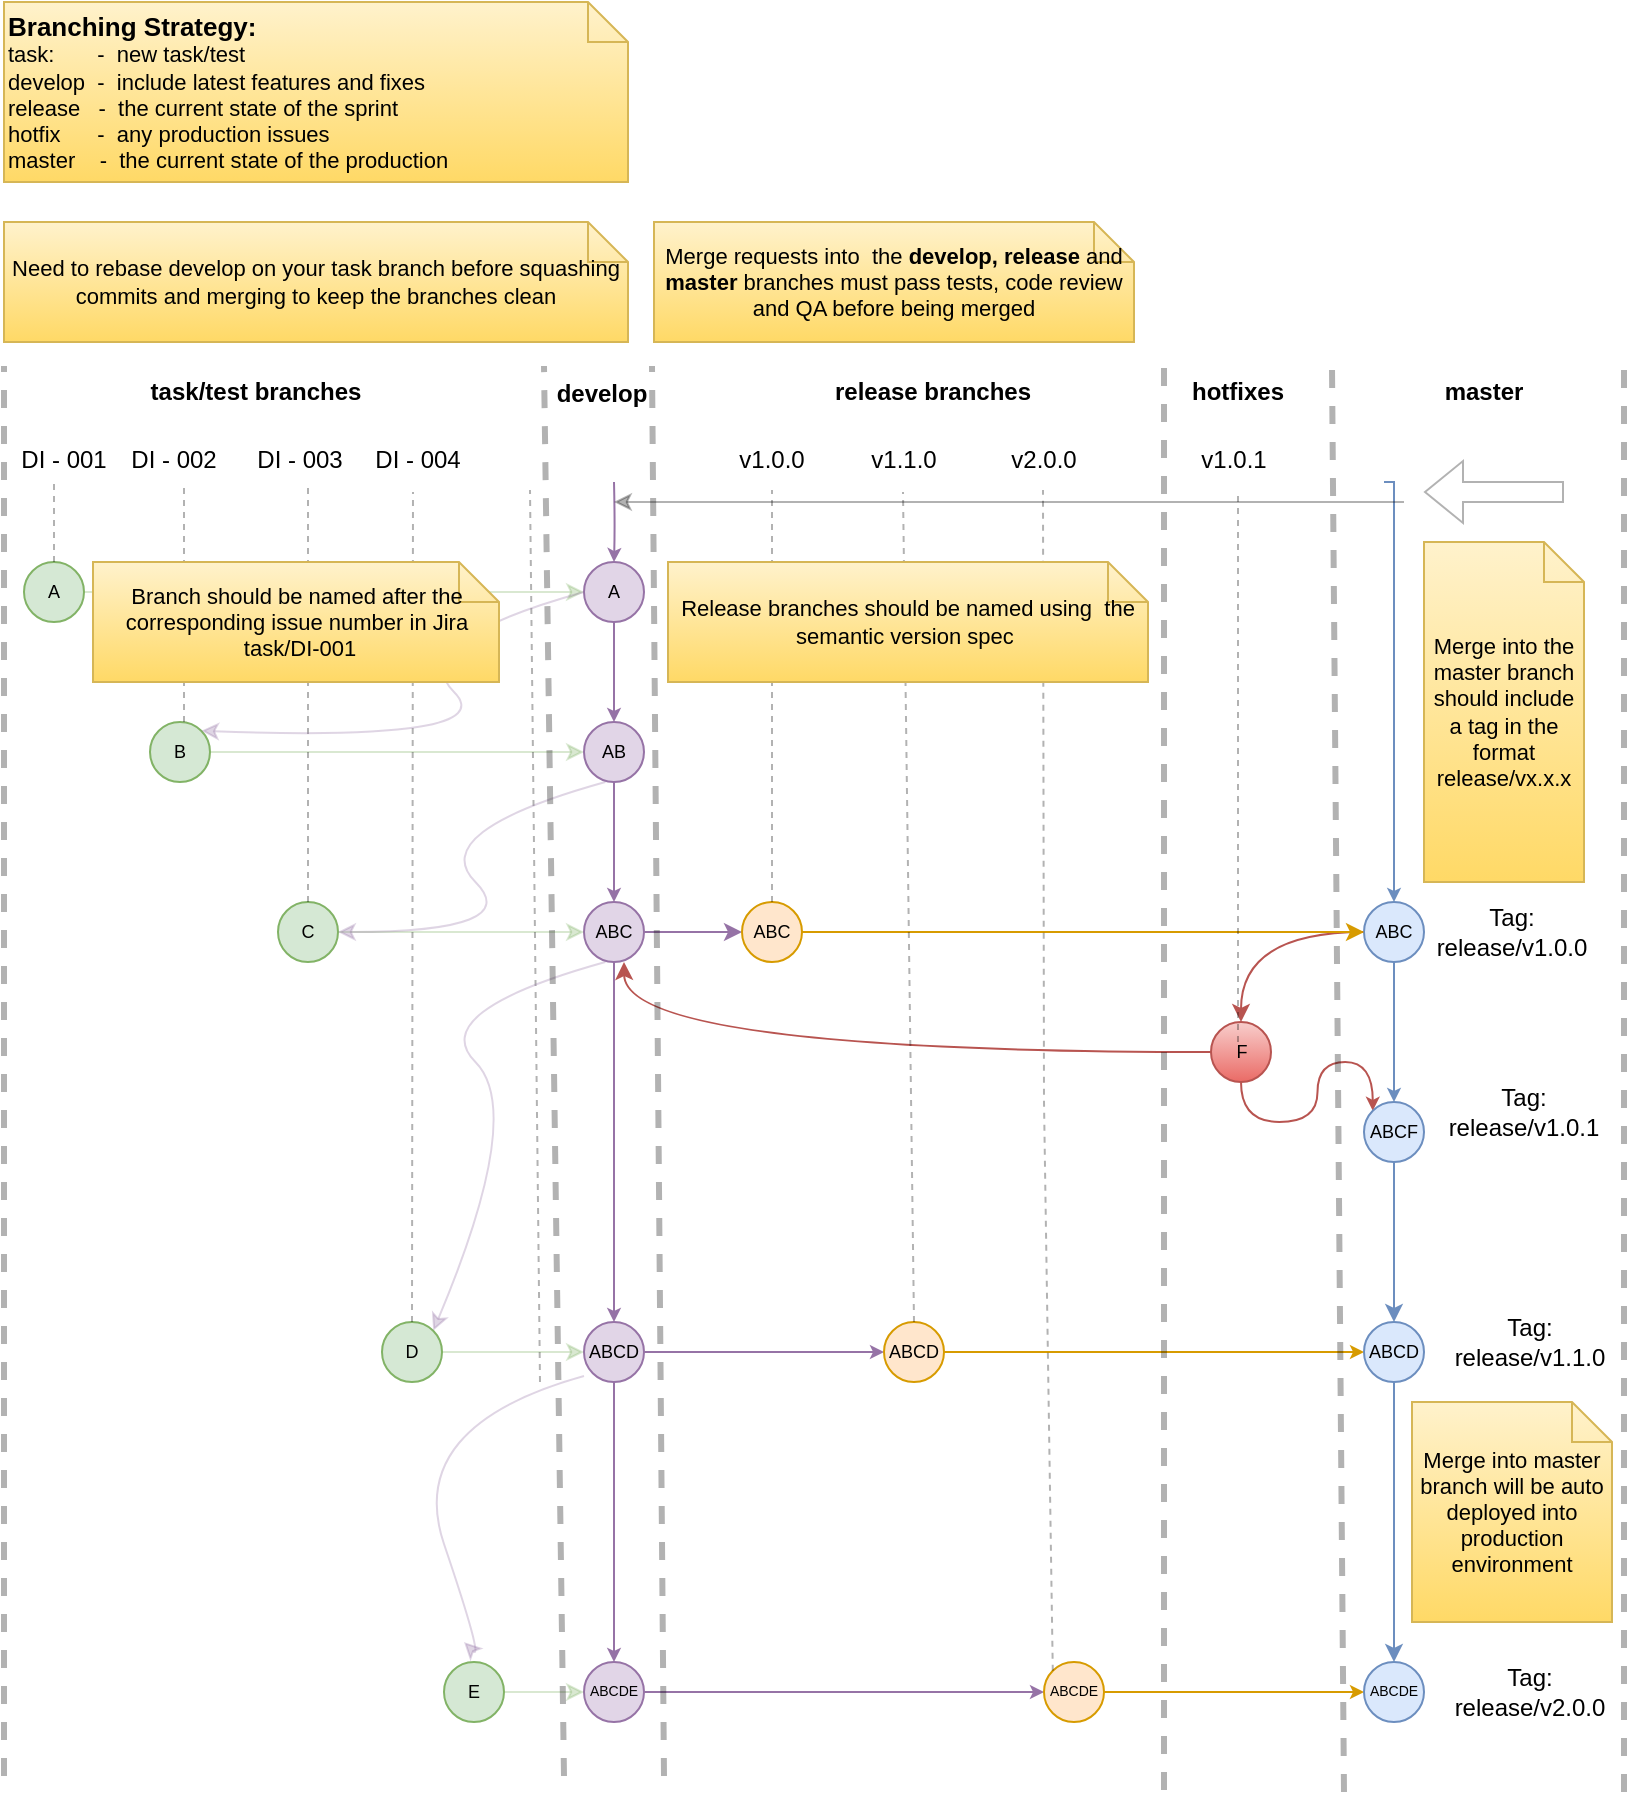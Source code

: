 <mxfile version="18.1.1" type="device"><diagram id="D_VGmMLjANu6sJYSEu1G" name="Page-1"><mxGraphModel dx="1662" dy="705" grid="1" gridSize="10" guides="1" tooltips="1" connect="1" arrows="1" fold="1" page="1" pageScale="1" pageWidth="827" pageHeight="1169" math="0" shadow="0"><root><mxCell id="0"/><mxCell id="1" parent="0"/><mxCell id="_Tkvt8Lm1Ie7-zb2WWxB-1" value="DI - 001" style="text;html=1;strokeColor=none;fillColor=none;align=center;verticalAlign=middle;whiteSpace=wrap;rounded=0;" parent="1" vertex="1"><mxGeometry x="8" y="234" width="60" height="30" as="geometry"/></mxCell><mxCell id="_Tkvt8Lm1Ie7-zb2WWxB-2" value="DI - 002" style="text;html=1;strokeColor=none;fillColor=none;align=center;verticalAlign=middle;whiteSpace=wrap;rounded=0;" parent="1" vertex="1"><mxGeometry x="63" y="234" width="60" height="30" as="geometry"/></mxCell><mxCell id="_Tkvt8Lm1Ie7-zb2WWxB-3" value="DI - 003" style="text;html=1;strokeColor=none;fillColor=none;align=center;verticalAlign=middle;whiteSpace=wrap;rounded=0;" parent="1" vertex="1"><mxGeometry x="126" y="234" width="60" height="30" as="geometry"/></mxCell><mxCell id="_Tkvt8Lm1Ie7-zb2WWxB-4" value="DI - 004" style="text;html=1;strokeColor=none;fillColor=none;align=center;verticalAlign=middle;whiteSpace=wrap;rounded=0;" parent="1" vertex="1"><mxGeometry x="185" y="234" width="60" height="30" as="geometry"/></mxCell><mxCell id="_Tkvt8Lm1Ie7-zb2WWxB-152" value="" style="edgeStyle=orthogonalEdgeStyle;curved=1;rounded=0;orthogonalLoop=1;jettySize=auto;html=1;fontSize=9;fontColor=#000000;startSize=4;endSize=4;strokeColor=#9673a6;strokeWidth=1;fillColor=#e1d5e7;" parent="1" target="_Tkvt8Lm1Ie7-zb2WWxB-9" edge="1"><mxGeometry relative="1" as="geometry"><mxPoint x="313" y="260" as="sourcePoint"/></mxGeometry></mxCell><mxCell id="_Tkvt8Lm1Ie7-zb2WWxB-153" value="" style="edgeStyle=orthogonalEdgeStyle;curved=1;rounded=0;orthogonalLoop=1;jettySize=auto;html=1;fontSize=9;fontColor=#000000;startSize=4;endSize=4;strokeColor=#9673a6;strokeWidth=1;fillColor=#e1d5e7;" parent="1" source="_Tkvt8Lm1Ie7-zb2WWxB-9" target="_Tkvt8Lm1Ie7-zb2WWxB-11" edge="1"><mxGeometry relative="1" as="geometry"/></mxCell><mxCell id="_Tkvt8Lm1Ie7-zb2WWxB-9" value="A" style="ellipse;whiteSpace=wrap;html=1;aspect=fixed;fillColor=#e1d5e7;strokeColor=#9673a6;fontSize=9;" parent="1" vertex="1"><mxGeometry x="298" y="300" width="30" height="30" as="geometry"/></mxCell><mxCell id="_Tkvt8Lm1Ie7-zb2WWxB-136" value="" style="edgeStyle=orthogonalEdgeStyle;curved=1;rounded=0;orthogonalLoop=1;jettySize=auto;html=1;fontSize=12;fontColor=#000000;strokeColor=#9673a6;strokeWidth=1;fillColor=#e1d5e7;" parent="1" source="_Tkvt8Lm1Ie7-zb2WWxB-17" target="_Tkvt8Lm1Ie7-zb2WWxB-120" edge="1"><mxGeometry relative="1" as="geometry"/></mxCell><mxCell id="_Tkvt8Lm1Ie7-zb2WWxB-155" value="" style="edgeStyle=orthogonalEdgeStyle;curved=1;rounded=0;orthogonalLoop=1;jettySize=auto;html=1;fontSize=9;fontColor=#000000;startSize=4;endSize=4;strokeColor=#9673a6;strokeWidth=1;fillColor=#e1d5e7;" parent="1" source="_Tkvt8Lm1Ie7-zb2WWxB-17" target="_Tkvt8Lm1Ie7-zb2WWxB-77" edge="1"><mxGeometry relative="1" as="geometry"/></mxCell><mxCell id="_Tkvt8Lm1Ie7-zb2WWxB-17" value="ABC" style="ellipse;whiteSpace=wrap;html=1;aspect=fixed;fillColor=#e1d5e7;strokeColor=#9673a6;fontSize=9;" parent="1" vertex="1"><mxGeometry x="298" y="470" width="30" height="30" as="geometry"/></mxCell><mxCell id="_Tkvt8Lm1Ie7-zb2WWxB-179" style="edgeStyle=orthogonalEdgeStyle;rounded=0;jumpStyle=none;jumpSize=4;orthogonalLoop=1;jettySize=auto;html=1;entryX=0;entryY=0.5;entryDx=0;entryDy=0;labelBackgroundColor=default;fontFamily=Helvetica;fontSize=7;fontColor=#000000;startArrow=none;startFill=0;endArrow=classic;strokeColor=#82b366;strokeWidth=1;opacity=30;fillColor=#d5e8d4;" parent="1" source="_Tkvt8Lm1Ie7-zb2WWxB-18" target="_Tkvt8Lm1Ie7-zb2WWxB-9" edge="1"><mxGeometry relative="1" as="geometry"/></mxCell><mxCell id="_Tkvt8Lm1Ie7-zb2WWxB-18" value="A" style="ellipse;whiteSpace=wrap;html=1;aspect=fixed;fillColor=#d5e8d4;strokeColor=#82b366;fontSize=9;" parent="1" vertex="1"><mxGeometry x="18" y="300" width="30" height="30" as="geometry"/></mxCell><mxCell id="_Tkvt8Lm1Ie7-zb2WWxB-184" style="edgeStyle=orthogonalEdgeStyle;rounded=0;jumpStyle=none;jumpSize=4;orthogonalLoop=1;jettySize=auto;html=1;entryX=0;entryY=0.5;entryDx=0;entryDy=0;labelBackgroundColor=default;fontFamily=Helvetica;fontSize=7;fontColor=#000000;startArrow=none;startFill=0;endArrow=classic;strokeColor=#82b366;strokeWidth=1;opacity=30;fillColor=#d5e8d4;" parent="1" source="_Tkvt8Lm1Ie7-zb2WWxB-22" target="_Tkvt8Lm1Ie7-zb2WWxB-11" edge="1"><mxGeometry relative="1" as="geometry"/></mxCell><mxCell id="_Tkvt8Lm1Ie7-zb2WWxB-22" value="B" style="ellipse;whiteSpace=wrap;html=1;aspect=fixed;fillColor=#d5e8d4;strokeColor=#82b366;fontSize=9;" parent="1" vertex="1"><mxGeometry x="81" y="380" width="30" height="30" as="geometry"/></mxCell><mxCell id="_Tkvt8Lm1Ie7-zb2WWxB-185" style="edgeStyle=orthogonalEdgeStyle;rounded=0;jumpStyle=none;jumpSize=4;orthogonalLoop=1;jettySize=auto;html=1;entryX=0;entryY=0.5;entryDx=0;entryDy=0;labelBackgroundColor=default;fontFamily=Helvetica;fontSize=7;fontColor=#000000;startArrow=none;startFill=0;endArrow=classic;strokeColor=#82b366;strokeWidth=1;opacity=30;fillColor=#d5e8d4;" parent="1" source="_Tkvt8Lm1Ie7-zb2WWxB-23" target="_Tkvt8Lm1Ie7-zb2WWxB-17" edge="1"><mxGeometry relative="1" as="geometry"/></mxCell><mxCell id="_Tkvt8Lm1Ie7-zb2WWxB-23" value="C" style="ellipse;whiteSpace=wrap;html=1;aspect=fixed;fillColor=#d5e8d4;strokeColor=#82b366;fontSize=9;" parent="1" vertex="1"><mxGeometry x="145" y="470" width="30" height="30" as="geometry"/></mxCell><mxCell id="_Tkvt8Lm1Ie7-zb2WWxB-36" value="&lt;span style=&quot;font-size: 12px;&quot;&gt;task/test branches&lt;/span&gt;" style="text;html=1;strokeColor=none;fillColor=none;align=center;verticalAlign=middle;whiteSpace=wrap;rounded=0;fontSize=12;fontStyle=1" parent="1" vertex="1"><mxGeometry x="19" y="200" width="230" height="30" as="geometry"/></mxCell><mxCell id="_Tkvt8Lm1Ie7-zb2WWxB-138" style="edgeStyle=orthogonalEdgeStyle;curved=1;rounded=0;orthogonalLoop=1;jettySize=auto;html=1;entryX=0.5;entryY=0;entryDx=0;entryDy=0;fontSize=12;fontColor=#000000;strokeColor=#b85450;strokeWidth=1;fillColor=#f8cecc;gradientColor=#ea6b66;" parent="1" source="_Tkvt8Lm1Ie7-zb2WWxB-45" target="_Tkvt8Lm1Ie7-zb2WWxB-125" edge="1"><mxGeometry relative="1" as="geometry"/></mxCell><mxCell id="_Tkvt8Lm1Ie7-zb2WWxB-144" value="" style="edgeStyle=orthogonalEdgeStyle;curved=1;rounded=0;orthogonalLoop=1;jettySize=auto;html=1;fontSize=12;fontColor=#000000;startSize=4;endSize=4;strokeColor=#6c8ebf;strokeWidth=1;entryX=0.5;entryY=0;entryDx=0;entryDy=0;fillColor=#dae8fc;" parent="1" source="_Tkvt8Lm1Ie7-zb2WWxB-45" target="_Tkvt8Lm1Ie7-zb2WWxB-139" edge="1"><mxGeometry relative="1" as="geometry"/></mxCell><mxCell id="_Tkvt8Lm1Ie7-zb2WWxB-45" value="ABC" style="ellipse;whiteSpace=wrap;html=1;aspect=fixed;fillColor=#dae8fc;strokeColor=#6c8ebf;fontSize=9;" parent="1" vertex="1"><mxGeometry x="688" y="470" width="30" height="30" as="geometry"/></mxCell><mxCell id="_Tkvt8Lm1Ie7-zb2WWxB-66" value="" style="edgeStyle=orthogonalEdgeStyle;rounded=0;orthogonalLoop=1;jettySize=auto;html=1;strokeWidth=1;entryX=0.5;entryY=0;entryDx=0;entryDy=0;fillColor=#dae8fc;strokeColor=#6c8ebf;endSize=4;startSize=4;" parent="1" target="_Tkvt8Lm1Ie7-zb2WWxB-45" edge="1"><mxGeometry relative="1" as="geometry"><mxPoint x="698" y="260" as="sourcePoint"/><mxPoint x="702" y="340" as="targetPoint"/><Array as="points"><mxPoint x="703" y="260"/></Array></mxGeometry></mxCell><mxCell id="_Tkvt8Lm1Ie7-zb2WWxB-154" value="" style="edgeStyle=orthogonalEdgeStyle;curved=1;rounded=0;orthogonalLoop=1;jettySize=auto;html=1;fontSize=9;fontColor=#000000;startSize=4;endSize=4;strokeColor=#9673a6;strokeWidth=1;fillColor=#e1d5e7;" parent="1" source="_Tkvt8Lm1Ie7-zb2WWxB-11" target="_Tkvt8Lm1Ie7-zb2WWxB-17" edge="1"><mxGeometry relative="1" as="geometry"/></mxCell><mxCell id="_Tkvt8Lm1Ie7-zb2WWxB-11" value="AB" style="ellipse;whiteSpace=wrap;html=1;aspect=fixed;fillColor=#e1d5e7;strokeColor=#9673a6;fontSize=9;" parent="1" vertex="1"><mxGeometry x="298" y="380" width="30" height="30" as="geometry"/></mxCell><mxCell id="_Tkvt8Lm1Ie7-zb2WWxB-156" value="" style="edgeStyle=orthogonalEdgeStyle;curved=1;rounded=0;orthogonalLoop=1;jettySize=auto;html=1;fontSize=9;fontColor=#000000;startSize=4;endSize=4;strokeColor=#9673a6;strokeWidth=1;fillColor=#e1d5e7;" parent="1" source="_Tkvt8Lm1Ie7-zb2WWxB-77" target="_Tkvt8Lm1Ie7-zb2WWxB-145" edge="1"><mxGeometry relative="1" as="geometry"/></mxCell><mxCell id="_Tkvt8Lm1Ie7-zb2WWxB-158" value="" style="edgeStyle=orthogonalEdgeStyle;curved=1;rounded=0;orthogonalLoop=1;jettySize=auto;html=1;fontSize=9;fontColor=#000000;startSize=4;endSize=4;strokeColor=#9673a6;strokeWidth=1;fillColor=#e1d5e7;" parent="1" source="_Tkvt8Lm1Ie7-zb2WWxB-77" target="_Tkvt8Lm1Ie7-zb2WWxB-83" edge="1"><mxGeometry relative="1" as="geometry"/></mxCell><mxCell id="_Tkvt8Lm1Ie7-zb2WWxB-77" value="ABCD" style="ellipse;whiteSpace=wrap;html=1;aspect=fixed;fillColor=#e1d5e7;strokeColor=#9673a6;fontSize=9;" parent="1" vertex="1"><mxGeometry x="298" y="680" width="30" height="30" as="geometry"/></mxCell><mxCell id="_Tkvt8Lm1Ie7-zb2WWxB-186" style="edgeStyle=orthogonalEdgeStyle;rounded=0;jumpStyle=none;jumpSize=4;orthogonalLoop=1;jettySize=auto;html=1;labelBackgroundColor=default;fontFamily=Helvetica;fontSize=7;fontColor=#000000;startArrow=none;startFill=0;endArrow=classic;strokeColor=#82b366;strokeWidth=1;opacity=30;entryX=0;entryY=0.5;entryDx=0;entryDy=0;fillColor=#d5e8d4;" parent="1" source="_Tkvt8Lm1Ie7-zb2WWxB-81" target="_Tkvt8Lm1Ie7-zb2WWxB-77" edge="1"><mxGeometry relative="1" as="geometry"><mxPoint x="278" y="635" as="targetPoint"/></mxGeometry></mxCell><mxCell id="_Tkvt8Lm1Ie7-zb2WWxB-81" value="D" style="ellipse;whiteSpace=wrap;html=1;aspect=fixed;fillColor=#d5e8d4;strokeColor=#82b366;fontSize=9;" parent="1" vertex="1"><mxGeometry x="197" y="680" width="30" height="30" as="geometry"/></mxCell><mxCell id="_Tkvt8Lm1Ie7-zb2WWxB-163" style="edgeStyle=orthogonalEdgeStyle;curved=1;rounded=0;orthogonalLoop=1;jettySize=auto;html=1;fontSize=9;fontColor=#000000;startSize=4;endSize=4;strokeColor=#d79b00;strokeWidth=1;fillColor=#ffe6cc;" parent="1" source="_Tkvt8Lm1Ie7-zb2WWxB-83" target="_Tkvt8Lm1Ie7-zb2WWxB-147" edge="1"><mxGeometry relative="1" as="geometry"/></mxCell><mxCell id="_Tkvt8Lm1Ie7-zb2WWxB-83" value="&lt;font style=&quot;font-size: 9px;&quot;&gt;ABCD&lt;/font&gt;" style="ellipse;whiteSpace=wrap;html=1;aspect=fixed;fillColor=#ffe6cc;strokeColor=#d79b00;fontSize=9;" parent="1" vertex="1"><mxGeometry x="448" y="680" width="30" height="30" as="geometry"/></mxCell><mxCell id="_Tkvt8Lm1Ie7-zb2WWxB-118" value="&lt;b&gt;release branches&lt;/b&gt;" style="text;html=1;strokeColor=none;fillColor=none;align=center;verticalAlign=middle;whiteSpace=wrap;rounded=0;" parent="1" vertex="1"><mxGeometry x="407" y="200" width="131" height="30" as="geometry"/></mxCell><mxCell id="_Tkvt8Lm1Ie7-zb2WWxB-137" style="edgeStyle=orthogonalEdgeStyle;rounded=0;orthogonalLoop=1;jettySize=auto;html=1;entryX=0;entryY=0.5;entryDx=0;entryDy=0;fontSize=12;fontColor=#000000;strokeColor=#d79b00;strokeWidth=1;fillColor=#ffe6cc;" parent="1" source="_Tkvt8Lm1Ie7-zb2WWxB-120" target="_Tkvt8Lm1Ie7-zb2WWxB-45" edge="1"><mxGeometry relative="1" as="geometry"/></mxCell><mxCell id="_Tkvt8Lm1Ie7-zb2WWxB-120" value="ABC" style="ellipse;whiteSpace=wrap;html=1;aspect=fixed;fillColor=#ffe6cc;strokeColor=#d79b00;fontSize=9;" parent="1" vertex="1"><mxGeometry x="377" y="470" width="30" height="30" as="geometry"/></mxCell><mxCell id="_Tkvt8Lm1Ie7-zb2WWxB-121" value="v1.0.0" style="text;html=1;strokeColor=none;fillColor=none;align=center;verticalAlign=middle;whiteSpace=wrap;rounded=0;" parent="1" vertex="1"><mxGeometry x="362" y="234" width="60" height="30" as="geometry"/></mxCell><mxCell id="_Tkvt8Lm1Ie7-zb2WWxB-122" value="v1.1.0" style="text;html=1;strokeColor=none;fillColor=none;align=center;verticalAlign=middle;whiteSpace=wrap;rounded=0;" parent="1" vertex="1"><mxGeometry x="428" y="234" width="60" height="30" as="geometry"/></mxCell><mxCell id="_Tkvt8Lm1Ie7-zb2WWxB-123" value="v2.0.0" style="text;html=1;strokeColor=none;fillColor=none;align=center;verticalAlign=middle;whiteSpace=wrap;rounded=0;" parent="1" vertex="1"><mxGeometry x="498" y="234" width="60" height="30" as="geometry"/></mxCell><mxCell id="_Tkvt8Lm1Ie7-zb2WWxB-124" value="v1.0.1" style="text;html=1;strokeColor=none;fillColor=none;align=center;verticalAlign=middle;whiteSpace=wrap;rounded=0;" parent="1" vertex="1"><mxGeometry x="592.5" y="234" width="60" height="30" as="geometry"/></mxCell><mxCell id="_Tkvt8Lm1Ie7-zb2WWxB-150" value="" style="edgeStyle=orthogonalEdgeStyle;curved=1;rounded=0;orthogonalLoop=1;jettySize=auto;html=1;fontSize=9;fontColor=#000000;startSize=4;endSize=4;strokeColor=#b85450;strokeWidth=1;entryX=0;entryY=0;entryDx=0;entryDy=0;fillColor=#f8cecc;exitX=0.5;exitY=1;exitDx=0;exitDy=0;gradientColor=#ea6b66;" parent="1" source="_Tkvt8Lm1Ie7-zb2WWxB-125" target="_Tkvt8Lm1Ie7-zb2WWxB-139" edge="1"><mxGeometry relative="1" as="geometry"><mxPoint x="609.5" y="660" as="targetPoint"/></mxGeometry></mxCell><mxCell id="_Tkvt8Lm1Ie7-zb2WWxB-219" style="edgeStyle=orthogonalEdgeStyle;rounded=0;jumpStyle=none;jumpSize=4;orthogonalLoop=1;jettySize=auto;html=1;labelBackgroundColor=default;fontFamily=Helvetica;fontSize=13;fontColor=#000000;startArrow=none;startFill=0;endArrow=classic;strokeColor=#B85450;strokeWidth=1;curved=1;fillColor=#f8cecc;gradientColor=#ea6b66;" parent="1" source="_Tkvt8Lm1Ie7-zb2WWxB-125" edge="1"><mxGeometry relative="1" as="geometry"><mxPoint x="318" y="500" as="targetPoint"/></mxGeometry></mxCell><mxCell id="_Tkvt8Lm1Ie7-zb2WWxB-125" value="F" style="ellipse;whiteSpace=wrap;html=1;aspect=fixed;fillColor=#f8cecc;fontSize=9;gradientColor=#ea6b66;strokeColor=#b85450;" parent="1" vertex="1"><mxGeometry x="611.5" y="530" width="30" height="30" as="geometry"/></mxCell><mxCell id="_Tkvt8Lm1Ie7-zb2WWxB-128" value="Tag: release/v1.0.0" style="text;html=1;strokeColor=none;fillColor=none;align=center;verticalAlign=middle;whiteSpace=wrap;rounded=0;fontSize=12;fontColor=#000000;" parent="1" vertex="1"><mxGeometry x="732" y="470" width="60" height="30" as="geometry"/></mxCell><mxCell id="_Tkvt8Lm1Ie7-zb2WWxB-202" style="edgeStyle=orthogonalEdgeStyle;rounded=0;jumpStyle=none;jumpSize=4;orthogonalLoop=1;jettySize=auto;html=1;entryX=0.5;entryY=0;entryDx=0;entryDy=0;labelBackgroundColor=default;fontFamily=Helvetica;fontSize=11;fontColor=#000000;startArrow=none;startFill=0;endArrow=classic;strokeColor=#6c8ebf;strokeWidth=1;fillColor=#dae8fc;gradientColor=#7ea6e0;" parent="1" source="_Tkvt8Lm1Ie7-zb2WWxB-139" target="_Tkvt8Lm1Ie7-zb2WWxB-147" edge="1"><mxGeometry relative="1" as="geometry"/></mxCell><mxCell id="_Tkvt8Lm1Ie7-zb2WWxB-139" value="ABCF" style="ellipse;whiteSpace=wrap;html=1;aspect=fixed;fillColor=#dae8fc;strokeColor=#6c8ebf;fontSize=9;" parent="1" vertex="1"><mxGeometry x="688" y="570" width="30" height="30" as="geometry"/></mxCell><mxCell id="_Tkvt8Lm1Ie7-zb2WWxB-142" value="Tag: release/v1.0.1" style="text;html=1;strokeColor=none;fillColor=none;align=center;verticalAlign=middle;whiteSpace=wrap;rounded=0;fontSize=12;fontColor=#000000;" parent="1" vertex="1"><mxGeometry x="738" y="560" width="60" height="30" as="geometry"/></mxCell><mxCell id="_Tkvt8Lm1Ie7-zb2WWxB-160" value="" style="edgeStyle=orthogonalEdgeStyle;curved=1;rounded=0;orthogonalLoop=1;jettySize=auto;html=1;fontSize=9;fontColor=#000000;startSize=4;endSize=4;strokeColor=#9673a6;strokeWidth=1;entryX=0;entryY=0.5;entryDx=0;entryDy=0;fillColor=#e1d5e7;" parent="1" source="_Tkvt8Lm1Ie7-zb2WWxB-145" target="_Tkvt8Lm1Ie7-zb2WWxB-146" edge="1"><mxGeometry relative="1" as="geometry"><mxPoint x="408" y="655" as="targetPoint"/></mxGeometry></mxCell><mxCell id="_Tkvt8Lm1Ie7-zb2WWxB-145" value="ABCDE" style="ellipse;whiteSpace=wrap;html=1;aspect=fixed;fillColor=#e1d5e7;strokeColor=#9673a6;fontSize=7;" parent="1" vertex="1"><mxGeometry x="298" y="850" width="30" height="30" as="geometry"/></mxCell><mxCell id="_Tkvt8Lm1Ie7-zb2WWxB-164" style="edgeStyle=orthogonalEdgeStyle;curved=1;rounded=0;orthogonalLoop=1;jettySize=auto;html=1;entryX=0;entryY=0.5;entryDx=0;entryDy=0;fontSize=9;fontColor=#000000;startSize=4;endSize=4;strokeColor=#d79b00;strokeWidth=1;fillColor=#ffe6cc;" parent="1" source="_Tkvt8Lm1Ie7-zb2WWxB-146" target="_Tkvt8Lm1Ie7-zb2WWxB-148" edge="1"><mxGeometry relative="1" as="geometry"/></mxCell><mxCell id="_Tkvt8Lm1Ie7-zb2WWxB-146" value="&lt;font style=&quot;font-size: 7px;&quot;&gt;ABCDE&lt;/font&gt;" style="ellipse;whiteSpace=wrap;html=1;aspect=fixed;fillColor=#ffe6cc;strokeColor=#d79b00;fontSize=7;" parent="1" vertex="1"><mxGeometry x="528" y="850" width="30" height="30" as="geometry"/></mxCell><mxCell id="_Tkvt8Lm1Ie7-zb2WWxB-203" style="edgeStyle=orthogonalEdgeStyle;rounded=0;jumpStyle=none;jumpSize=4;orthogonalLoop=1;jettySize=auto;html=1;labelBackgroundColor=default;fontFamily=Helvetica;fontSize=11;fontColor=#000000;startArrow=none;startFill=0;endArrow=classic;strokeColor=#6c8ebf;strokeWidth=1;fillColor=#dae8fc;gradientColor=#7ea6e0;" parent="1" source="_Tkvt8Lm1Ie7-zb2WWxB-147" target="_Tkvt8Lm1Ie7-zb2WWxB-148" edge="1"><mxGeometry relative="1" as="geometry"/></mxCell><mxCell id="_Tkvt8Lm1Ie7-zb2WWxB-147" value="ABCD" style="ellipse;whiteSpace=wrap;html=1;aspect=fixed;fillColor=#dae8fc;strokeColor=#6c8ebf;fontSize=9;" parent="1" vertex="1"><mxGeometry x="688" y="680" width="30" height="30" as="geometry"/></mxCell><mxCell id="_Tkvt8Lm1Ie7-zb2WWxB-148" value="ABCDE" style="ellipse;whiteSpace=wrap;html=1;aspect=fixed;fillColor=#dae8fc;strokeColor=#6c8ebf;fontSize=7;" parent="1" vertex="1"><mxGeometry x="688" y="850" width="30" height="30" as="geometry"/></mxCell><mxCell id="_Tkvt8Lm1Ie7-zb2WWxB-204" style="edgeStyle=orthogonalEdgeStyle;rounded=0;jumpStyle=none;jumpSize=4;orthogonalLoop=1;jettySize=auto;html=1;entryX=0;entryY=0.5;entryDx=0;entryDy=0;labelBackgroundColor=default;fontFamily=Helvetica;fontSize=11;fontColor=#000000;startArrow=none;startFill=0;endArrow=classic;strokeColor=#82b366;strokeWidth=1;fillColor=#d5e8d4;gradientColor=#97d077;opacity=30;" parent="1" source="_Tkvt8Lm1Ie7-zb2WWxB-162" target="_Tkvt8Lm1Ie7-zb2WWxB-145" edge="1"><mxGeometry relative="1" as="geometry"/></mxCell><mxCell id="_Tkvt8Lm1Ie7-zb2WWxB-162" value="E" style="ellipse;whiteSpace=wrap;html=1;aspect=fixed;fillColor=#d5e8d4;strokeColor=#82b366;fontSize=9;" parent="1" vertex="1"><mxGeometry x="228" y="850" width="30" height="30" as="geometry"/></mxCell><mxCell id="_Tkvt8Lm1Ie7-zb2WWxB-170" value="" style="endArrow=none;dashed=1;html=1;rounded=0;labelBackgroundColor=default;fontFamily=Helvetica;fontSize=7;fontColor=#000000;startSize=4;endSize=4;strokeColor=default;strokeWidth=1;shape=connector;exitX=0.5;exitY=0;exitDx=0;exitDy=0;entryX=0.5;entryY=1;entryDx=0;entryDy=0;opacity=30;" parent="1" source="_Tkvt8Lm1Ie7-zb2WWxB-120" target="_Tkvt8Lm1Ie7-zb2WWxB-121" edge="1"><mxGeometry width="50" height="50" relative="1" as="geometry"><mxPoint x="378" y="320" as="sourcePoint"/><mxPoint x="428" y="270" as="targetPoint"/></mxGeometry></mxCell><mxCell id="_Tkvt8Lm1Ie7-zb2WWxB-171" value="" style="endArrow=none;dashed=1;html=1;labelBackgroundColor=default;fontFamily=Helvetica;fontSize=7;fontColor=#000000;startSize=4;endSize=4;strokeColor=default;strokeWidth=1;shape=connector;exitX=0.5;exitY=0;exitDx=0;exitDy=0;entryX=0.5;entryY=1;entryDx=0;entryDy=0;jumpSize=4;jumpStyle=none;rounded=0;opacity=30;" parent="1" source="_Tkvt8Lm1Ie7-zb2WWxB-83" edge="1"><mxGeometry width="50" height="50" relative="1" as="geometry"><mxPoint x="457.5" y="470" as="sourcePoint"/><mxPoint x="457.5" y="265" as="targetPoint"/></mxGeometry></mxCell><mxCell id="_Tkvt8Lm1Ie7-zb2WWxB-172" value="" style="endArrow=none;dashed=1;html=1;rounded=0;labelBackgroundColor=default;fontFamily=Helvetica;fontSize=7;fontColor=#000000;startSize=4;endSize=4;strokeColor=default;strokeWidth=1;shape=connector;entryX=0.5;entryY=1;entryDx=0;entryDy=0;jumpSize=4;jumpStyle=none;opacity=30;exitX=0;exitY=0;exitDx=0;exitDy=0;" parent="1" source="_Tkvt8Lm1Ie7-zb2WWxB-146" edge="1"><mxGeometry width="50" height="50" relative="1" as="geometry"><mxPoint x="528" y="710" as="sourcePoint"/><mxPoint x="527.5" y="264" as="targetPoint"/><Array as="points"><mxPoint x="528" y="570"/></Array></mxGeometry></mxCell><mxCell id="_Tkvt8Lm1Ie7-zb2WWxB-173" value="" style="endArrow=none;dashed=1;html=1;labelBackgroundColor=default;fontFamily=Helvetica;fontSize=7;fontColor=#000000;startSize=4;endSize=4;strokeColor=default;strokeWidth=1;shape=connector;entryX=0.5;entryY=1;entryDx=0;entryDy=0;jumpSize=4;jumpStyle=none;rounded=0;opacity=30;" parent="1" edge="1"><mxGeometry width="50" height="50" relative="1" as="geometry"><mxPoint x="625" y="540" as="sourcePoint"/><mxPoint x="625" y="264" as="targetPoint"/></mxGeometry></mxCell><mxCell id="_Tkvt8Lm1Ie7-zb2WWxB-174" value="" style="endArrow=none;dashed=1;html=1;rounded=0;labelBackgroundColor=default;fontFamily=Helvetica;fontSize=7;fontColor=#000000;startSize=4;endSize=4;strokeColor=default;strokeWidth=1;shape=connector;exitX=0.5;exitY=0;exitDx=0;exitDy=0;entryX=0.5;entryY=1;entryDx=0;entryDy=0;opacity=30;" parent="1" source="_Tkvt8Lm1Ie7-zb2WWxB-81" edge="1"><mxGeometry width="50" height="50" relative="1" as="geometry"><mxPoint x="212.5" y="470" as="sourcePoint"/><mxPoint x="212.5" y="265" as="targetPoint"/></mxGeometry></mxCell><mxCell id="_Tkvt8Lm1Ie7-zb2WWxB-175" value="" style="endArrow=none;dashed=1;html=1;rounded=0;labelBackgroundColor=default;fontFamily=Helvetica;fontSize=7;fontColor=#000000;startSize=4;endSize=4;strokeColor=default;strokeWidth=1;shape=connector;opacity=30;" parent="1" edge="1"><mxGeometry width="50" height="50" relative="1" as="geometry"><mxPoint x="160" y="470" as="sourcePoint"/><mxPoint x="160" y="260" as="targetPoint"/></mxGeometry></mxCell><mxCell id="_Tkvt8Lm1Ie7-zb2WWxB-176" value="" style="endArrow=none;dashed=1;html=1;rounded=0;labelBackgroundColor=default;fontFamily=Helvetica;fontSize=7;fontColor=#000000;startSize=4;endSize=4;strokeColor=default;strokeWidth=1;shape=connector;opacity=30;" parent="1" edge="1"><mxGeometry width="50" height="50" relative="1" as="geometry"><mxPoint x="98" y="380" as="sourcePoint"/><mxPoint x="98" y="260" as="targetPoint"/></mxGeometry></mxCell><mxCell id="_Tkvt8Lm1Ie7-zb2WWxB-177" value="" style="endArrow=none;dashed=1;html=1;rounded=0;labelBackgroundColor=default;fontFamily=Helvetica;fontSize=7;fontColor=#000000;startSize=4;endSize=4;strokeColor=default;strokeWidth=1;shape=connector;opacity=30;" parent="1" edge="1"><mxGeometry width="50" height="50" relative="1" as="geometry"><mxPoint x="33" y="300" as="sourcePoint"/><mxPoint x="33" y="260" as="targetPoint"/></mxGeometry></mxCell><mxCell id="_Tkvt8Lm1Ie7-zb2WWxB-178" value="" style="endArrow=none;dashed=1;html=1;rounded=0;labelBackgroundColor=default;fontFamily=Helvetica;fontSize=7;fontColor=#000000;startSize=4;endSize=4;strokeColor=default;strokeWidth=1;shape=connector;entryX=0.5;entryY=1;entryDx=0;entryDy=0;opacity=30;" parent="1" edge="1"><mxGeometry width="50" height="50" relative="1" as="geometry"><mxPoint x="276" y="710" as="sourcePoint"/><mxPoint x="271" y="264" as="targetPoint"/></mxGeometry></mxCell><mxCell id="_Tkvt8Lm1Ie7-zb2WWxB-182" value="" style="curved=1;endArrow=classic;html=1;rounded=0;labelBackgroundColor=default;fontFamily=Helvetica;fontSize=7;fontColor=#000000;strokeColor=#9673a6;strokeWidth=1;opacity=30;jumpStyle=none;jumpSize=4;exitX=0;exitY=0.5;exitDx=0;exitDy=0;entryX=1;entryY=0;entryDx=0;entryDy=0;fillColor=#e1d5e7;" parent="1" source="_Tkvt8Lm1Ie7-zb2WWxB-9" target="_Tkvt8Lm1Ie7-zb2WWxB-22" edge="1"><mxGeometry width="50" height="50" relative="1" as="geometry"><mxPoint x="258" y="340" as="sourcePoint"/><mxPoint x="208" y="390" as="targetPoint"/><Array as="points"><mxPoint x="208" y="340"/><mxPoint x="258" y="390"/></Array></mxGeometry></mxCell><mxCell id="_Tkvt8Lm1Ie7-zb2WWxB-183" value="" style="curved=1;endArrow=classic;html=1;rounded=0;labelBackgroundColor=default;fontFamily=Helvetica;fontSize=7;fontColor=#000000;strokeColor=#9673a6;strokeWidth=1;opacity=30;jumpStyle=none;jumpSize=4;exitX=0;exitY=0.5;exitDx=0;exitDy=0;entryX=1;entryY=0.5;entryDx=0;entryDy=0;fillColor=#e1d5e7;" parent="1" target="_Tkvt8Lm1Ie7-zb2WWxB-23" edge="1"><mxGeometry width="50" height="50" relative="1" as="geometry"><mxPoint x="308.7" y="410" as="sourcePoint"/><mxPoint x="117.307" y="479.393" as="targetPoint"/><Array as="points"><mxPoint x="218.7" y="435"/><mxPoint x="268.7" y="485"/></Array></mxGeometry></mxCell><mxCell id="_Tkvt8Lm1Ie7-zb2WWxB-187" value="" style="curved=1;endArrow=classic;html=1;rounded=0;labelBackgroundColor=default;fontFamily=Helvetica;fontSize=7;fontColor=#000000;strokeColor=#9673a6;strokeWidth=1;opacity=30;jumpStyle=none;jumpSize=4;exitX=0;exitY=0.5;exitDx=0;exitDy=0;entryX=1;entryY=0;entryDx=0;entryDy=0;fillColor=#e1d5e7;" parent="1" target="_Tkvt8Lm1Ie7-zb2WWxB-81" edge="1"><mxGeometry width="50" height="50" relative="1" as="geometry"><mxPoint x="308.7" y="500" as="sourcePoint"/><mxPoint x="175" y="575" as="targetPoint"/><Array as="points"><mxPoint x="218.7" y="525"/><mxPoint x="268.7" y="575"/></Array></mxGeometry></mxCell><mxCell id="_Tkvt8Lm1Ie7-zb2WWxB-188" value="" style="curved=1;endArrow=classic;html=1;rounded=0;labelBackgroundColor=default;fontFamily=Helvetica;fontSize=7;fontColor=#000000;strokeColor=#9673a6;strokeWidth=1;opacity=30;jumpStyle=none;jumpSize=4;exitX=0;exitY=0.5;exitDx=0;exitDy=0;fillColor=#e1d5e7;" parent="1" edge="1"><mxGeometry width="50" height="50" relative="1" as="geometry"><mxPoint x="298.0" y="707" as="sourcePoint"/><mxPoint x="238" y="840" as="targetPoint"/><Array as="points"><mxPoint x="208" y="732"/><mxPoint x="248" y="850"/></Array></mxGeometry></mxCell><mxCell id="_Tkvt8Lm1Ie7-zb2WWxB-189" value="Tag: release/v1.1.0" style="text;html=1;strokeColor=none;fillColor=none;align=center;verticalAlign=middle;whiteSpace=wrap;rounded=0;fontSize=12;fontColor=#000000;" parent="1" vertex="1"><mxGeometry x="741" y="675" width="60" height="30" as="geometry"/></mxCell><mxCell id="_Tkvt8Lm1Ie7-zb2WWxB-190" value="Tag: release/v2.0.0" style="text;html=1;strokeColor=none;fillColor=none;align=center;verticalAlign=middle;whiteSpace=wrap;rounded=0;fontSize=12;fontColor=#000000;" parent="1" vertex="1"><mxGeometry x="741" y="850" width="60" height="30" as="geometry"/></mxCell><mxCell id="_Tkvt8Lm1Ie7-zb2WWxB-191" value="" style="endArrow=classic;html=1;rounded=0;labelBackgroundColor=default;fontFamily=Helvetica;fontSize=7;fontColor=#000000;strokeColor=default;strokeWidth=1;opacity=30;jumpStyle=none;jumpSize=4;" parent="1" edge="1"><mxGeometry width="50" height="50" relative="1" as="geometry"><mxPoint x="708" y="270" as="sourcePoint"/><mxPoint x="313" y="270" as="targetPoint"/></mxGeometry></mxCell><mxCell id="_Tkvt8Lm1Ie7-zb2WWxB-193" value="" style="shape=flexArrow;endArrow=classic;html=1;rounded=0;labelBackgroundColor=default;fontFamily=Helvetica;fontSize=11;fontColor=#000000;strokeColor=default;strokeWidth=1;opacity=30;jumpStyle=none;jumpSize=4;" parent="1" edge="1"><mxGeometry width="50" height="50" relative="1" as="geometry"><mxPoint x="788" y="265" as="sourcePoint"/><mxPoint x="718" y="265" as="targetPoint"/></mxGeometry></mxCell><mxCell id="_Tkvt8Lm1Ie7-zb2WWxB-196" value="Release branches should be named using&amp;nbsp; the semantic version spec&amp;nbsp;" style="shape=note;size=20;whiteSpace=wrap;html=1;rounded=0;shadow=0;glass=1;sketch=0;fontFamily=Helvetica;fontSize=11;strokeColor=#d6b656;fillColor=#fff2cc;gradientColor=#ffd966;" parent="1" vertex="1"><mxGeometry x="340" y="300" width="240" height="60" as="geometry"/></mxCell><mxCell id="_Tkvt8Lm1Ie7-zb2WWxB-197" value="Merge requests into&amp;nbsp; the &lt;b&gt;develop, release&lt;/b&gt; and &lt;b&gt;master &lt;/b&gt;branches must pass tests, code review and QA before being merged" style="shape=note;size=20;whiteSpace=wrap;html=1;rounded=0;shadow=0;glass=1;sketch=0;fontFamily=Helvetica;fontSize=11;strokeColor=#d6b656;fillColor=#fff2cc;gradientColor=#ffd966;" parent="1" vertex="1"><mxGeometry x="333" y="130" width="240" height="60" as="geometry"/></mxCell><mxCell id="_Tkvt8Lm1Ie7-zb2WWxB-198" value="Merge into the master branch should include a tag in the format&lt;br&gt;release/vx.x.x" style="shape=note;size=20;whiteSpace=wrap;html=1;rounded=0;shadow=0;glass=1;sketch=0;fontFamily=Helvetica;fontSize=11;strokeColor=#d6b656;fillColor=#fff2cc;gradientColor=#ffd966;" parent="1" vertex="1"><mxGeometry x="718" y="290" width="80" height="170" as="geometry"/></mxCell><mxCell id="_Tkvt8Lm1Ie7-zb2WWxB-205" value="Branch should be named after the corresponding issue number in Jira&lt;br&gt;&amp;nbsp;task/DI-001" style="shape=note;size=20;whiteSpace=wrap;html=1;rounded=0;shadow=0;glass=1;sketch=0;fontFamily=Helvetica;fontSize=11;strokeColor=#d6b656;fillColor=#fff2cc;gradientColor=#ffd966;" parent="1" vertex="1"><mxGeometry x="52.5" y="300" width="203" height="60" as="geometry"/></mxCell><mxCell id="_Tkvt8Lm1Ie7-zb2WWxB-206" value="&lt;font style=&quot;font-weight: bold; font-size: 13px;&quot;&gt;Branching Strategy:&lt;br&gt;&lt;/font&gt;task:&amp;nbsp; &amp;nbsp; &amp;nbsp; &amp;nbsp;-&amp;nbsp; new task/test&lt;br&gt;develop&amp;nbsp; -&amp;nbsp; include latest features and fixes&lt;br&gt;release&amp;nbsp; &amp;nbsp;-&amp;nbsp; the current state of the sprint&lt;br&gt;hotfix&amp;nbsp; &amp;nbsp; &amp;nbsp; -&amp;nbsp; any production issues&lt;br&gt;master&amp;nbsp; &amp;nbsp; -&amp;nbsp; the current state of the production" style="shape=note;size=20;whiteSpace=wrap;html=1;rounded=0;shadow=0;glass=1;sketch=0;fontFamily=Helvetica;fontSize=11;strokeColor=#d6b656;fillColor=#fff2cc;gradientColor=#ffd966;align=left;" parent="1" vertex="1"><mxGeometry x="8" y="20" width="312" height="90" as="geometry"/></mxCell><mxCell id="_Tkvt8Lm1Ie7-zb2WWxB-208" value="Merge into master branch will be auto deployed into production environment" style="shape=note;size=20;whiteSpace=wrap;html=1;rounded=0;shadow=0;glass=1;sketch=0;fontFamily=Helvetica;fontSize=11;strokeColor=#d6b656;fillColor=#fff2cc;gradientColor=#ffd966;" parent="1" vertex="1"><mxGeometry x="712" y="720" width="100" height="110" as="geometry"/></mxCell><mxCell id="_Tkvt8Lm1Ie7-zb2WWxB-210" value="" style="endArrow=none;dashed=1;html=1;strokeWidth=3;rounded=0;labelBackgroundColor=default;fontFamily=Helvetica;fontSize=13;fontColor=#000000;opacity=30;jumpStyle=none;jumpSize=4;" parent="1" edge="1"><mxGeometry width="50" height="50" relative="1" as="geometry"><mxPoint x="8" y="907" as="sourcePoint"/><mxPoint x="8" y="202" as="targetPoint"/></mxGeometry></mxCell><mxCell id="_Tkvt8Lm1Ie7-zb2WWxB-211" value="" style="endArrow=none;dashed=1;html=1;strokeWidth=3;rounded=0;labelBackgroundColor=default;fontFamily=Helvetica;fontSize=13;fontColor=#000000;opacity=30;jumpStyle=none;jumpSize=4;" parent="1" edge="1"><mxGeometry width="50" height="50" relative="1" as="geometry"><mxPoint x="288" y="907" as="sourcePoint"/><mxPoint x="278" y="202" as="targetPoint"/></mxGeometry></mxCell><mxCell id="_Tkvt8Lm1Ie7-zb2WWxB-212" value="" style="endArrow=none;dashed=1;html=1;strokeWidth=3;rounded=0;labelBackgroundColor=default;fontFamily=Helvetica;fontSize=13;fontColor=#000000;opacity=30;jumpStyle=none;jumpSize=4;" parent="1" edge="1"><mxGeometry width="50" height="50" relative="1" as="geometry"><mxPoint x="338" y="907" as="sourcePoint"/><mxPoint x="332" y="202" as="targetPoint"/></mxGeometry></mxCell><mxCell id="_Tkvt8Lm1Ie7-zb2WWxB-213" value="" style="endArrow=none;dashed=1;html=1;strokeWidth=3;rounded=0;labelBackgroundColor=default;fontFamily=Helvetica;fontSize=13;fontColor=#000000;opacity=30;jumpStyle=none;jumpSize=4;entryX=0;entryY=0.25;entryDx=0;entryDy=0;" parent="1" edge="1"><mxGeometry width="50" height="50" relative="1" as="geometry"><mxPoint x="678" y="915" as="sourcePoint"/><mxPoint x="672" y="202.5" as="targetPoint"/></mxGeometry></mxCell><mxCell id="_Tkvt8Lm1Ie7-zb2WWxB-214" value="" style="endArrow=none;dashed=1;html=1;strokeWidth=3;rounded=0;labelBackgroundColor=default;fontFamily=Helvetica;fontSize=13;fontColor=#000000;opacity=30;jumpStyle=none;jumpSize=4;entryX=0;entryY=0.75;entryDx=0;entryDy=0;" parent="1" edge="1"><mxGeometry width="50" height="50" relative="1" as="geometry"><mxPoint x="588" y="914" as="sourcePoint"/><mxPoint x="588" y="196.5" as="targetPoint"/></mxGeometry></mxCell><mxCell id="_Tkvt8Lm1Ie7-zb2WWxB-215" value="" style="endArrow=none;dashed=1;html=1;strokeWidth=3;rounded=0;labelBackgroundColor=default;fontFamily=Helvetica;fontSize=13;fontColor=#000000;opacity=30;jumpStyle=none;jumpSize=4;" parent="1" edge="1"><mxGeometry width="50" height="50" relative="1" as="geometry"><mxPoint x="818" y="915" as="sourcePoint"/><mxPoint x="818" y="200" as="targetPoint"/></mxGeometry></mxCell><mxCell id="_Tkvt8Lm1Ie7-zb2WWxB-216" value="&lt;b&gt;master&lt;/b&gt;" style="text;html=1;strokeColor=none;fillColor=none;align=center;verticalAlign=middle;whiteSpace=wrap;rounded=0;" parent="1" vertex="1"><mxGeometry x="718" y="200" width="60" height="30" as="geometry"/></mxCell><mxCell id="_Tkvt8Lm1Ie7-zb2WWxB-217" value="&lt;b&gt;develop&lt;/b&gt;" style="text;html=1;strokeColor=none;fillColor=none;align=center;verticalAlign=middle;whiteSpace=wrap;rounded=0;" parent="1" vertex="1"><mxGeometry x="277" y="201" width="60" height="30" as="geometry"/></mxCell><mxCell id="_Tkvt8Lm1Ie7-zb2WWxB-218" value="&lt;b&gt;hotfixes&lt;/b&gt;" style="text;html=1;strokeColor=none;fillColor=none;align=center;verticalAlign=middle;whiteSpace=wrap;rounded=0;" parent="1" vertex="1"><mxGeometry x="594.5" y="200" width="60" height="30" as="geometry"/></mxCell><mxCell id="ttcc9o1ojvz-l8TFMCTz-1" value="Need to rebase develop on your task branch before squashing commits and merging to keep the branches clean" style="shape=note;size=20;whiteSpace=wrap;html=1;rounded=0;shadow=0;glass=1;sketch=0;fontFamily=Helvetica;fontSize=11;strokeColor=#d6b656;fillColor=#fff2cc;gradientColor=#ffd966;" parent="1" vertex="1"><mxGeometry x="8" y="130" width="312" height="60" as="geometry"/></mxCell></root></mxGraphModel></diagram></mxfile>